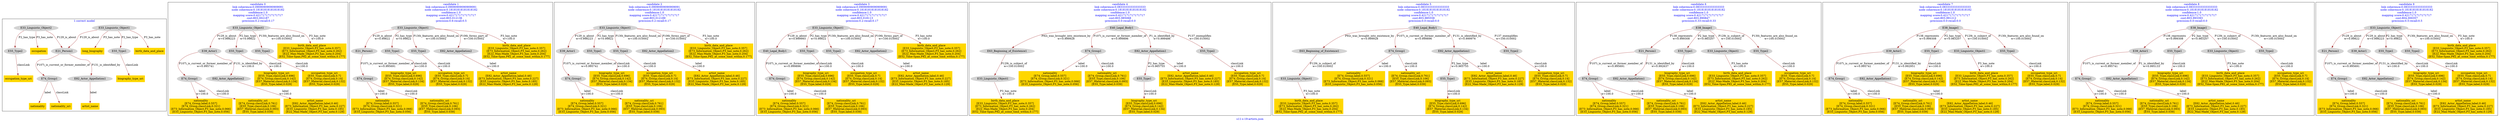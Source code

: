 digraph n0 {
fontcolor="blue"
remincross="true"
label="s11-s-19-artists.json"
subgraph cluster_0 {
label="1-correct model"
n2[style="filled",color="white",fillcolor="lightgray",label="E21_Person1"];
n3[style="filled",color="white",fillcolor="lightgray",label="E74_Group1"];
n4[style="filled",color="white",fillcolor="lightgray",label="E82_Actor_Appellation1"];
n5[style="filled",color="white",fillcolor="lightgray",label="E33_Linguistic_Object1"];
n6[style="filled",color="white",fillcolor="lightgray",label="E55_Type1"];
n7[shape="plaintext",style="filled",fillcolor="gold",label="birth_data_and_place"];
n8[shape="plaintext",style="filled",fillcolor="gold",label="long_biography"];
n9[style="filled",color="white",fillcolor="lightgray",label="E33_Linguistic_Object2"];
n10[style="filled",color="white",fillcolor="lightgray",label="E55_Type2"];
n11[shape="plaintext",style="filled",fillcolor="gold",label="occupation"];
n12[shape="plaintext",style="filled",fillcolor="gold",label="biography_type_uri"];
n13[shape="plaintext",style="filled",fillcolor="gold",label="occupation_type_uri"];
n14[shape="plaintext",style="filled",fillcolor="gold",label="nationality_uri"];
n15[shape="plaintext",style="filled",fillcolor="gold",label="nationality"];
n16[shape="plaintext",style="filled",fillcolor="gold",label="artist_name"];
}
subgraph cluster_1 {
label="candidate 0\nlink coherence:0.09090909090909091\nnode coherence:0.18181818181818182\nconfidence:1.0\nmapping score:0.4217171717171717\ncost:803.002187\n-precision:0.2-recall:0.17"
n18[style="filled",color="white",fillcolor="lightgray",label="E33_Linguistic_Object1"];
n19[style="filled",color="white",fillcolor="lightgray",label="E39_Actor1"];
n20[style="filled",color="white",fillcolor="lightgray",label="E55_Type1"];
n21[style="filled",color="white",fillcolor="lightgray",label="E74_Group1"];
n22[style="filled",color="white",fillcolor="lightgray",label="E55_Type2"];
n23[style="filled",color="white",fillcolor="lightgray",label="E82_Actor_Appellation2"];
n24[shape="plaintext",style="filled",fillcolor="gold",label="nationality\n[E74_Group,label,0.557]\n[E74_Group,classLink,0.321]\n[E73_Information_Object,P3_has_note,0.066]\n[E33_Linguistic_Object,P3_has_note,0.056]"];
n25[shape="plaintext",style="filled",fillcolor="gold",label="birth_data_and_place\n[E33_Linguistic_Object,P3_has_note,0.357]\n[E73_Information_Object,P3_has_note,0.262]\n[E22_Man-Made_Object,P3_has_note,0.204]\n[E52_Time-Span,P82_at_some_time_within,0.177]"];
n26[shape="plaintext",style="filled",fillcolor="gold",label="artist_name\n[E82_Actor_Appellation,label,0.46]\n[E73_Information_Object,P3_has_note,0.227]\n[E33_Linguistic_Object,P3_has_note,0.185]\n[E22_Man-Made_Object,P3_has_note,0.129]"];
n27[shape="plaintext",style="filled",fillcolor="gold",label="nationality_uri\n[E74_Group,classLink,0.761]\n[E55_Type,classLink,0.106]\n[E57_Material,classLink,0.093]\n[E55_Type,label,0.039]"];
n28[shape="plaintext",style="filled",fillcolor="gold",label="biography_type_uri\n[E55_Type,classLink,0.696]\n[E74_Group,classLink,0.142]\n[E57_Material,classLink,0.134]\n[E55_Type,label,0.029]"];
n29[shape="plaintext",style="filled",fillcolor="gold",label="occupation_type_uri\n[E55_Type,classLink,0.7]\n[E74_Group,classLink,0.14]\n[E57_Material,classLink,0.132]\n[E55_Type,label,0.029]"];
}
subgraph cluster_2 {
label="candidate 1\nlink coherence:0.09090909090909091\nnode coherence:0.18181818181818182\nconfidence:1.0\nmapping score:0.4217171717171717\ncost:803.012136\n-precision:0.6-recall:0.5"
n31[style="filled",color="white",fillcolor="lightgray",label="E21_Person1"];
n32[style="filled",color="white",fillcolor="lightgray",label="E74_Group1"];
n33[style="filled",color="white",fillcolor="lightgray",label="E33_Linguistic_Object1"];
n34[style="filled",color="white",fillcolor="lightgray",label="E55_Type1"];
n35[style="filled",color="white",fillcolor="lightgray",label="E55_Type2"];
n36[style="filled",color="white",fillcolor="lightgray",label="E82_Actor_Appellation2"];
n37[shape="plaintext",style="filled",fillcolor="gold",label="nationality\n[E74_Group,label,0.557]\n[E74_Group,classLink,0.321]\n[E73_Information_Object,P3_has_note,0.066]\n[E33_Linguistic_Object,P3_has_note,0.056]"];
n38[shape="plaintext",style="filled",fillcolor="gold",label="birth_data_and_place\n[E33_Linguistic_Object,P3_has_note,0.357]\n[E73_Information_Object,P3_has_note,0.262]\n[E22_Man-Made_Object,P3_has_note,0.204]\n[E52_Time-Span,P82_at_some_time_within,0.177]"];
n39[shape="plaintext",style="filled",fillcolor="gold",label="artist_name\n[E82_Actor_Appellation,label,0.46]\n[E73_Information_Object,P3_has_note,0.227]\n[E33_Linguistic_Object,P3_has_note,0.185]\n[E22_Man-Made_Object,P3_has_note,0.129]"];
n40[shape="plaintext",style="filled",fillcolor="gold",label="nationality_uri\n[E74_Group,classLink,0.761]\n[E55_Type,classLink,0.106]\n[E57_Material,classLink,0.093]\n[E55_Type,label,0.039]"];
n41[shape="plaintext",style="filled",fillcolor="gold",label="biography_type_uri\n[E55_Type,classLink,0.696]\n[E74_Group,classLink,0.142]\n[E57_Material,classLink,0.134]\n[E55_Type,label,0.029]"];
n42[shape="plaintext",style="filled",fillcolor="gold",label="occupation_type_uri\n[E55_Type,classLink,0.7]\n[E74_Group,classLink,0.14]\n[E57_Material,classLink,0.132]\n[E55_Type,label,0.029]"];
}
subgraph cluster_3 {
label="candidate 2\nlink coherence:0.09090909090909091\nnode coherence:0.18181818181818182\nconfidence:1.0\nmapping score:0.4217171717171717\ncost:803.012189\n-precision:0.2-recall:0.17"
n44[style="filled",color="white",fillcolor="lightgray",label="E33_Linguistic_Object1"];
n45[style="filled",color="white",fillcolor="lightgray",label="E39_Actor1"];
n46[style="filled",color="white",fillcolor="lightgray",label="E55_Type1"];
n47[style="filled",color="white",fillcolor="lightgray",label="E74_Group1"];
n48[style="filled",color="white",fillcolor="lightgray",label="E55_Type2"];
n49[style="filled",color="white",fillcolor="lightgray",label="E82_Actor_Appellation2"];
n50[shape="plaintext",style="filled",fillcolor="gold",label="nationality\n[E74_Group,label,0.557]\n[E74_Group,classLink,0.321]\n[E73_Information_Object,P3_has_note,0.066]\n[E33_Linguistic_Object,P3_has_note,0.056]"];
n51[shape="plaintext",style="filled",fillcolor="gold",label="birth_data_and_place\n[E33_Linguistic_Object,P3_has_note,0.357]\n[E73_Information_Object,P3_has_note,0.262]\n[E22_Man-Made_Object,P3_has_note,0.204]\n[E52_Time-Span,P82_at_some_time_within,0.177]"];
n52[shape="plaintext",style="filled",fillcolor="gold",label="artist_name\n[E82_Actor_Appellation,label,0.46]\n[E73_Information_Object,P3_has_note,0.227]\n[E33_Linguistic_Object,P3_has_note,0.185]\n[E22_Man-Made_Object,P3_has_note,0.129]"];
n53[shape="plaintext",style="filled",fillcolor="gold",label="nationality_uri\n[E74_Group,classLink,0.761]\n[E55_Type,classLink,0.106]\n[E57_Material,classLink,0.093]\n[E55_Type,label,0.039]"];
n54[shape="plaintext",style="filled",fillcolor="gold",label="biography_type_uri\n[E55_Type,classLink,0.696]\n[E74_Group,classLink,0.142]\n[E57_Material,classLink,0.134]\n[E55_Type,label,0.029]"];
n55[shape="plaintext",style="filled",fillcolor="gold",label="occupation_type_uri\n[E55_Type,classLink,0.7]\n[E74_Group,classLink,0.14]\n[E57_Material,classLink,0.132]\n[E55_Type,label,0.029]"];
}
subgraph cluster_4 {
label="candidate 3\nlink coherence:0.09090909090909091\nnode coherence:0.18181818181818182\nconfidence:1.0\nmapping score:0.4217171717171717\ncost:803.018113\n-precision:0.2-recall:0.17"
n57[style="filled",color="white",fillcolor="lightgray",label="E33_Linguistic_Object1"];
n58[style="filled",color="white",fillcolor="lightgray",label="E40_Legal_Body1"];
n59[style="filled",color="white",fillcolor="lightgray",label="E55_Type1"];
n60[style="filled",color="white",fillcolor="lightgray",label="E74_Group1"];
n61[style="filled",color="white",fillcolor="lightgray",label="E55_Type2"];
n62[style="filled",color="white",fillcolor="lightgray",label="E82_Actor_Appellation2"];
n63[shape="plaintext",style="filled",fillcolor="gold",label="nationality\n[E74_Group,label,0.557]\n[E74_Group,classLink,0.321]\n[E73_Information_Object,P3_has_note,0.066]\n[E33_Linguistic_Object,P3_has_note,0.056]"];
n64[shape="plaintext",style="filled",fillcolor="gold",label="birth_data_and_place\n[E33_Linguistic_Object,P3_has_note,0.357]\n[E73_Information_Object,P3_has_note,0.262]\n[E22_Man-Made_Object,P3_has_note,0.204]\n[E52_Time-Span,P82_at_some_time_within,0.177]"];
n65[shape="plaintext",style="filled",fillcolor="gold",label="artist_name\n[E82_Actor_Appellation,label,0.46]\n[E73_Information_Object,P3_has_note,0.227]\n[E33_Linguistic_Object,P3_has_note,0.185]\n[E22_Man-Made_Object,P3_has_note,0.129]"];
n66[shape="plaintext",style="filled",fillcolor="gold",label="nationality_uri\n[E74_Group,classLink,0.761]\n[E55_Type,classLink,0.106]\n[E57_Material,classLink,0.093]\n[E55_Type,label,0.039]"];
n67[shape="plaintext",style="filled",fillcolor="gold",label="biography_type_uri\n[E55_Type,classLink,0.696]\n[E74_Group,classLink,0.142]\n[E57_Material,classLink,0.134]\n[E55_Type,label,0.029]"];
n68[shape="plaintext",style="filled",fillcolor="gold",label="occupation_type_uri\n[E55_Type,classLink,0.7]\n[E74_Group,classLink,0.14]\n[E57_Material,classLink,0.132]\n[E55_Type,label,0.029]"];
}
subgraph cluster_5 {
label="candidate 4\nlink coherence:0.08333333333333333\nnode coherence:0.18181818181818182\nconfidence:1.0\nmapping score:0.4217171717171717\ncost:803.985068\n-precision:0.0-recall:0.0"
n70[style="filled",color="white",fillcolor="lightgray",label="E40_Legal_Body1"];
n71[style="filled",color="white",fillcolor="lightgray",label="E63_Beginning_of_Existence1"];
n72[style="filled",color="white",fillcolor="lightgray",label="E74_Group1"];
n73[style="filled",color="white",fillcolor="lightgray",label="E82_Actor_Appellation1"];
n74[style="filled",color="white",fillcolor="lightgray",label="E55_Type1"];
n75[style="filled",color="white",fillcolor="lightgray",label="E55_Type2"];
n76[style="filled",color="white",fillcolor="lightgray",label="E33_Linguistic_Object1"];
n77[shape="plaintext",style="filled",fillcolor="gold",label="nationality\n[E74_Group,label,0.557]\n[E74_Group,classLink,0.321]\n[E73_Information_Object,P3_has_note,0.066]\n[E33_Linguistic_Object,P3_has_note,0.056]"];
n78[shape="plaintext",style="filled",fillcolor="gold",label="birth_data_and_place\n[E33_Linguistic_Object,P3_has_note,0.357]\n[E73_Information_Object,P3_has_note,0.262]\n[E22_Man-Made_Object,P3_has_note,0.204]\n[E52_Time-Span,P82_at_some_time_within,0.177]"];
n79[shape="plaintext",style="filled",fillcolor="gold",label="artist_name\n[E82_Actor_Appellation,label,0.46]\n[E73_Information_Object,P3_has_note,0.227]\n[E33_Linguistic_Object,P3_has_note,0.185]\n[E22_Man-Made_Object,P3_has_note,0.129]"];
n80[shape="plaintext",style="filled",fillcolor="gold",label="nationality_uri\n[E74_Group,classLink,0.761]\n[E55_Type,classLink,0.106]\n[E57_Material,classLink,0.093]\n[E55_Type,label,0.039]"];
n81[shape="plaintext",style="filled",fillcolor="gold",label="biography_type_uri\n[E55_Type,classLink,0.696]\n[E74_Group,classLink,0.142]\n[E57_Material,classLink,0.134]\n[E55_Type,label,0.029]"];
n82[shape="plaintext",style="filled",fillcolor="gold",label="occupation_type_uri\n[E55_Type,classLink,0.7]\n[E74_Group,classLink,0.14]\n[E57_Material,classLink,0.132]\n[E55_Type,label,0.029]"];
}
subgraph cluster_6 {
label="candidate 5\nlink coherence:0.08333333333333333\nnode coherence:0.18181818181818182\nconfidence:1.0\nmapping score:0.4217171717171717\ncost:803.985558\n-precision:0.0-recall:0.0"
n84[style="filled",color="white",fillcolor="lightgray",label="E40_Legal_Body1"];
n85[style="filled",color="white",fillcolor="lightgray",label="E63_Beginning_of_Existence1"];
n86[style="filled",color="white",fillcolor="lightgray",label="E74_Group1"];
n87[style="filled",color="white",fillcolor="lightgray",label="E82_Actor_Appellation1"];
n88[style="filled",color="white",fillcolor="lightgray",label="E55_Type1"];
n89[style="filled",color="white",fillcolor="lightgray",label="E55_Type2"];
n90[style="filled",color="white",fillcolor="lightgray",label="E33_Linguistic_Object1"];
n91[shape="plaintext",style="filled",fillcolor="gold",label="nationality\n[E74_Group,label,0.557]\n[E74_Group,classLink,0.321]\n[E73_Information_Object,P3_has_note,0.066]\n[E33_Linguistic_Object,P3_has_note,0.056]"];
n92[shape="plaintext",style="filled",fillcolor="gold",label="birth_data_and_place\n[E33_Linguistic_Object,P3_has_note,0.357]\n[E73_Information_Object,P3_has_note,0.262]\n[E22_Man-Made_Object,P3_has_note,0.204]\n[E52_Time-Span,P82_at_some_time_within,0.177]"];
n93[shape="plaintext",style="filled",fillcolor="gold",label="artist_name\n[E82_Actor_Appellation,label,0.46]\n[E73_Information_Object,P3_has_note,0.227]\n[E33_Linguistic_Object,P3_has_note,0.185]\n[E22_Man-Made_Object,P3_has_note,0.129]"];
n94[shape="plaintext",style="filled",fillcolor="gold",label="nationality_uri\n[E74_Group,classLink,0.761]\n[E55_Type,classLink,0.106]\n[E57_Material,classLink,0.093]\n[E55_Type,label,0.039]"];
n95[shape="plaintext",style="filled",fillcolor="gold",label="biography_type_uri\n[E55_Type,classLink,0.696]\n[E74_Group,classLink,0.142]\n[E57_Material,classLink,0.134]\n[E55_Type,label,0.029]"];
n96[shape="plaintext",style="filled",fillcolor="gold",label="occupation_type_uri\n[E55_Type,classLink,0.7]\n[E74_Group,classLink,0.14]\n[E57_Material,classLink,0.132]\n[E55_Type,label,0.029]"];
}
subgraph cluster_7 {
label="candidate 6\nlink coherence:0.08333333333333333\nnode coherence:0.18181818181818182\nconfidence:1.0\nmapping score:0.4217171717171717\ncost:803.990847\n-precision:0.33-recall:0.33"
n98[style="filled",color="white",fillcolor="lightgray",label="E21_Person1"];
n99[style="filled",color="white",fillcolor="lightgray",label="E74_Group1"];
n100[style="filled",color="white",fillcolor="lightgray",label="E82_Actor_Appellation1"];
n101[style="filled",color="white",fillcolor="lightgray",label="E38_Image1"];
n102[style="filled",color="white",fillcolor="lightgray",label="E55_Type1"];
n103[style="filled",color="white",fillcolor="lightgray",label="E33_Linguistic_Object1"];
n104[style="filled",color="white",fillcolor="lightgray",label="E55_Type2"];
n105[shape="plaintext",style="filled",fillcolor="gold",label="nationality\n[E74_Group,label,0.557]\n[E74_Group,classLink,0.321]\n[E73_Information_Object,P3_has_note,0.066]\n[E33_Linguistic_Object,P3_has_note,0.056]"];
n106[shape="plaintext",style="filled",fillcolor="gold",label="birth_data_and_place\n[E33_Linguistic_Object,P3_has_note,0.357]\n[E73_Information_Object,P3_has_note,0.262]\n[E22_Man-Made_Object,P3_has_note,0.204]\n[E52_Time-Span,P82_at_some_time_within,0.177]"];
n107[shape="plaintext",style="filled",fillcolor="gold",label="artist_name\n[E82_Actor_Appellation,label,0.46]\n[E73_Information_Object,P3_has_note,0.227]\n[E33_Linguistic_Object,P3_has_note,0.185]\n[E22_Man-Made_Object,P3_has_note,0.129]"];
n108[shape="plaintext",style="filled",fillcolor="gold",label="nationality_uri\n[E74_Group,classLink,0.761]\n[E55_Type,classLink,0.106]\n[E57_Material,classLink,0.093]\n[E55_Type,label,0.039]"];
n109[shape="plaintext",style="filled",fillcolor="gold",label="biography_type_uri\n[E55_Type,classLink,0.696]\n[E74_Group,classLink,0.142]\n[E57_Material,classLink,0.134]\n[E55_Type,label,0.029]"];
n110[shape="plaintext",style="filled",fillcolor="gold",label="occupation_type_uri\n[E55_Type,classLink,0.7]\n[E74_Group,classLink,0.14]\n[E57_Material,classLink,0.132]\n[E55_Type,label,0.029]"];
}
subgraph cluster_8 {
label="candidate 7\nlink coherence:0.08333333333333333\nnode coherence:0.18181818181818182\nconfidence:1.0\nmapping score:0.4217171717171717\ncost:803.991212\n-precision:0.0-recall:0.0"
n112[style="filled",color="white",fillcolor="lightgray",label="E38_Image1"];
n113[style="filled",color="white",fillcolor="lightgray",label="E39_Actor1"];
n114[style="filled",color="white",fillcolor="lightgray",label="E55_Type1"];
n115[style="filled",color="white",fillcolor="lightgray",label="E74_Group1"];
n116[style="filled",color="white",fillcolor="lightgray",label="E82_Actor_Appellation1"];
n117[style="filled",color="white",fillcolor="lightgray",label="E33_Linguistic_Object1"];
n118[style="filled",color="white",fillcolor="lightgray",label="E55_Type2"];
n119[shape="plaintext",style="filled",fillcolor="gold",label="nationality\n[E74_Group,label,0.557]\n[E74_Group,classLink,0.321]\n[E73_Information_Object,P3_has_note,0.066]\n[E33_Linguistic_Object,P3_has_note,0.056]"];
n120[shape="plaintext",style="filled",fillcolor="gold",label="birth_data_and_place\n[E33_Linguistic_Object,P3_has_note,0.357]\n[E73_Information_Object,P3_has_note,0.262]\n[E22_Man-Made_Object,P3_has_note,0.204]\n[E52_Time-Span,P82_at_some_time_within,0.177]"];
n121[shape="plaintext",style="filled",fillcolor="gold",label="artist_name\n[E82_Actor_Appellation,label,0.46]\n[E73_Information_Object,P3_has_note,0.227]\n[E33_Linguistic_Object,P3_has_note,0.185]\n[E22_Man-Made_Object,P3_has_note,0.129]"];
n122[shape="plaintext",style="filled",fillcolor="gold",label="nationality_uri\n[E74_Group,classLink,0.761]\n[E55_Type,classLink,0.106]\n[E57_Material,classLink,0.093]\n[E55_Type,label,0.039]"];
n123[shape="plaintext",style="filled",fillcolor="gold",label="biography_type_uri\n[E55_Type,classLink,0.696]\n[E74_Group,classLink,0.142]\n[E57_Material,classLink,0.134]\n[E55_Type,label,0.029]"];
n124[shape="plaintext",style="filled",fillcolor="gold",label="occupation_type_uri\n[E55_Type,classLink,0.7]\n[E74_Group,classLink,0.14]\n[E57_Material,classLink,0.132]\n[E55_Type,label,0.029]"];
}
subgraph cluster_9 {
label="candidate 8\nlink coherence:0.08333333333333333\nnode coherence:0.18181818181818182\nconfidence:1.0\nmapping score:0.4217171717171717\ncost:803.993393\n-precision:0.0-recall:0.0"
n126[style="filled",color="white",fillcolor="lightgray",label="E38_Image1"];
n127[style="filled",color="white",fillcolor="lightgray",label="E39_Actor1"];
n128[style="filled",color="white",fillcolor="lightgray",label="E55_Type1"];
n129[style="filled",color="white",fillcolor="lightgray",label="E74_Group1"];
n130[style="filled",color="white",fillcolor="lightgray",label="E82_Actor_Appellation1"];
n131[style="filled",color="white",fillcolor="lightgray",label="E33_Linguistic_Object1"];
n132[style="filled",color="white",fillcolor="lightgray",label="E55_Type2"];
n133[shape="plaintext",style="filled",fillcolor="gold",label="nationality\n[E74_Group,label,0.557]\n[E74_Group,classLink,0.321]\n[E73_Information_Object,P3_has_note,0.066]\n[E33_Linguistic_Object,P3_has_note,0.056]"];
n134[shape="plaintext",style="filled",fillcolor="gold",label="birth_data_and_place\n[E33_Linguistic_Object,P3_has_note,0.357]\n[E73_Information_Object,P3_has_note,0.262]\n[E22_Man-Made_Object,P3_has_note,0.204]\n[E52_Time-Span,P82_at_some_time_within,0.177]"];
n135[shape="plaintext",style="filled",fillcolor="gold",label="artist_name\n[E82_Actor_Appellation,label,0.46]\n[E73_Information_Object,P3_has_note,0.227]\n[E33_Linguistic_Object,P3_has_note,0.185]\n[E22_Man-Made_Object,P3_has_note,0.129]"];
n136[shape="plaintext",style="filled",fillcolor="gold",label="nationality_uri\n[E74_Group,classLink,0.761]\n[E55_Type,classLink,0.106]\n[E57_Material,classLink,0.093]\n[E55_Type,label,0.039]"];
n137[shape="plaintext",style="filled",fillcolor="gold",label="biography_type_uri\n[E55_Type,classLink,0.696]\n[E74_Group,classLink,0.142]\n[E57_Material,classLink,0.134]\n[E55_Type,label,0.029]"];
n138[shape="plaintext",style="filled",fillcolor="gold",label="occupation_type_uri\n[E55_Type,classLink,0.7]\n[E74_Group,classLink,0.14]\n[E57_Material,classLink,0.132]\n[E55_Type,label,0.029]"];
}
subgraph cluster_10 {
label="candidate 9\nlink coherence:0.08333333333333333\nnode coherence:0.18181818181818182\nconfidence:1.0\nmapping score:0.4217171717171717\ncost:804.000357\n-precision:0.5-recall:0.5"
n140[style="filled",color="white",fillcolor="lightgray",label="E21_Person1"];
n141[style="filled",color="white",fillcolor="lightgray",label="E74_Group1"];
n142[style="filled",color="white",fillcolor="lightgray",label="E33_Linguistic_Object1"];
n143[style="filled",color="white",fillcolor="lightgray",label="E39_Actor1"];
n144[style="filled",color="white",fillcolor="lightgray",label="E55_Type1"];
n145[style="filled",color="white",fillcolor="lightgray",label="E55_Type2"];
n146[style="filled",color="white",fillcolor="lightgray",label="E82_Actor_Appellation2"];
n147[shape="plaintext",style="filled",fillcolor="gold",label="nationality\n[E74_Group,label,0.557]\n[E74_Group,classLink,0.321]\n[E73_Information_Object,P3_has_note,0.066]\n[E33_Linguistic_Object,P3_has_note,0.056]"];
n148[shape="plaintext",style="filled",fillcolor="gold",label="birth_data_and_place\n[E33_Linguistic_Object,P3_has_note,0.357]\n[E73_Information_Object,P3_has_note,0.262]\n[E22_Man-Made_Object,P3_has_note,0.204]\n[E52_Time-Span,P82_at_some_time_within,0.177]"];
n149[shape="plaintext",style="filled",fillcolor="gold",label="artist_name\n[E82_Actor_Appellation,label,0.46]\n[E73_Information_Object,P3_has_note,0.227]\n[E33_Linguistic_Object,P3_has_note,0.185]\n[E22_Man-Made_Object,P3_has_note,0.129]"];
n150[shape="plaintext",style="filled",fillcolor="gold",label="nationality_uri\n[E74_Group,classLink,0.761]\n[E55_Type,classLink,0.106]\n[E57_Material,classLink,0.093]\n[E55_Type,label,0.039]"];
n151[shape="plaintext",style="filled",fillcolor="gold",label="biography_type_uri\n[E55_Type,classLink,0.696]\n[E74_Group,classLink,0.142]\n[E57_Material,classLink,0.134]\n[E55_Type,label,0.029]"];
n152[shape="plaintext",style="filled",fillcolor="gold",label="occupation_type_uri\n[E55_Type,classLink,0.7]\n[E74_Group,classLink,0.14]\n[E57_Material,classLink,0.132]\n[E55_Type,label,0.029]"];
}
n2 -> n3[color="brown",fontcolor="black",label="P107i_is_current_or_former_member_of"]
n2 -> n4[color="brown",fontcolor="black",label="P131_is_identified_by"]
n5 -> n2[color="brown",fontcolor="black",label="P129_is_about"]
n5 -> n6[color="brown",fontcolor="black",label="P2_has_type"]
n5 -> n7[color="brown",fontcolor="black",label="P3_has_note"]
n5 -> n8[color="brown",fontcolor="black",label="P3_has_note"]
n9 -> n2[color="brown",fontcolor="black",label="P129_is_about"]
n9 -> n10[color="brown",fontcolor="black",label="P2_has_type"]
n9 -> n11[color="brown",fontcolor="black",label="P3_has_note"]
n6 -> n12[color="brown",fontcolor="black",label="classLink"]
n10 -> n13[color="brown",fontcolor="black",label="classLink"]
n3 -> n14[color="brown",fontcolor="black",label="classLink"]
n3 -> n15[color="brown",fontcolor="black",label="label"]
n4 -> n16[color="brown",fontcolor="black",label="label"]
n18 -> n19[color="brown",fontcolor="black",label="P129_is_about\nw=0.998223"]
n18 -> n20[color="brown",fontcolor="black",label="P2_has_type\nw=0.99822"]
n19 -> n21[color="brown",fontcolor="black",label="P107i_is_current_or_former_member_of\nw=0.995741"]
n18 -> n22[color="brown",fontcolor="black",label="P130i_features_are_also_found_on\nw=100.010002"]
n19 -> n23[color="brown",fontcolor="black",label="P131_is_identified_by\nw=100.0"]
n21 -> n24[color="brown",fontcolor="black",label="label\nw=100.0"]
n18 -> n25[color="brown",fontcolor="black",label="P3_has_note\nw=100.0"]
n23 -> n26[color="brown",fontcolor="black",label="label\nw=100.0"]
n21 -> n27[color="brown",fontcolor="black",label="classLink\nw=100.0"]
n20 -> n28[color="brown",fontcolor="black",label="classLink\nw=100.0"]
n22 -> n29[color="brown",fontcolor="black",label="classLink\nw=100.0"]
n31 -> n32[color="brown",fontcolor="black",label="P107i_is_current_or_former_member_of\nw=0.995691"]
n33 -> n31[color="brown",fontcolor="black",label="P129_is_about\nw=0.99822"]
n33 -> n34[color="brown",fontcolor="black",label="P2_has_type\nw=0.99822"]
n33 -> n35[color="brown",fontcolor="black",label="P130i_features_are_also_found_on\nw=100.010002"]
n33 -> n36[color="brown",fontcolor="black",label="P106i_forms_part_of\nw=100.010002"]
n32 -> n37[color="brown",fontcolor="black",label="label\nw=100.0"]
n33 -> n38[color="brown",fontcolor="black",label="P3_has_note\nw=100.0"]
n36 -> n39[color="brown",fontcolor="black",label="label\nw=100.0"]
n32 -> n40[color="brown",fontcolor="black",label="classLink\nw=100.0"]
n34 -> n41[color="brown",fontcolor="black",label="classLink\nw=100.0"]
n35 -> n42[color="brown",fontcolor="black",label="classLink\nw=100.0"]
n44 -> n45[color="brown",fontcolor="black",label="P129_is_about\nw=0.998223"]
n44 -> n46[color="brown",fontcolor="black",label="P2_has_type\nw=0.99822"]
n45 -> n47[color="brown",fontcolor="black",label="P107i_is_current_or_former_member_of\nw=0.995741"]
n44 -> n48[color="brown",fontcolor="black",label="P130i_features_are_also_found_on\nw=100.010002"]
n44 -> n49[color="brown",fontcolor="black",label="P106i_forms_part_of\nw=100.010002"]
n47 -> n50[color="brown",fontcolor="black",label="label\nw=100.0"]
n44 -> n51[color="brown",fontcolor="black",label="P3_has_note\nw=100.0"]
n49 -> n52[color="brown",fontcolor="black",label="label\nw=100.0"]
n47 -> n53[color="brown",fontcolor="black",label="classLink\nw=100.0"]
n46 -> n54[color="brown",fontcolor="black",label="classLink\nw=100.0"]
n48 -> n55[color="brown",fontcolor="black",label="classLink\nw=100.0"]
n57 -> n58[color="brown",fontcolor="black",label="P129_is_about\nw=0.999993"]
n57 -> n59[color="brown",fontcolor="black",label="P2_has_type\nw=0.99822"]
n58 -> n60[color="brown",fontcolor="black",label="P107i_is_current_or_former_member_of\nw=0.999896"]
n57 -> n61[color="brown",fontcolor="black",label="P130i_features_are_also_found_on\nw=100.010002"]
n57 -> n62[color="brown",fontcolor="black",label="P106i_forms_part_of\nw=100.010002"]
n60 -> n63[color="brown",fontcolor="black",label="label\nw=100.0"]
n57 -> n64[color="brown",fontcolor="black",label="P3_has_note\nw=100.0"]
n62 -> n65[color="brown",fontcolor="black",label="label\nw=100.0"]
n60 -> n66[color="brown",fontcolor="black",label="classLink\nw=100.0"]
n59 -> n67[color="brown",fontcolor="black",label="classLink\nw=100.0"]
n61 -> n68[color="brown",fontcolor="black",label="classLink\nw=100.0"]
n70 -> n71[color="brown",fontcolor="black",label="P92i_was_brought_into_existence_by\nw=0.999928"]
n70 -> n72[color="brown",fontcolor="black",label="P107i_is_current_or_former_member_of\nw=0.999896"]
n70 -> n73[color="brown",fontcolor="black",label="P1_is_identified_by\nw=0.999486"]
n73 -> n74[color="brown",fontcolor="black",label="P2_has_type\nw=0.965755"]
n70 -> n75[color="brown",fontcolor="black",label="P137_exemplifies\nw=100.010002"]
n71 -> n76[color="brown",fontcolor="black",label="P129i_is_subject_of\nw=100.010002"]
n72 -> n77[color="brown",fontcolor="black",label="label\nw=100.0"]
n76 -> n78[color="brown",fontcolor="black",label="P3_has_note\nw=100.0"]
n73 -> n79[color="brown",fontcolor="black",label="label\nw=100.0"]
n72 -> n80[color="brown",fontcolor="black",label="classLink\nw=100.0"]
n74 -> n81[color="brown",fontcolor="black",label="classLink\nw=100.0"]
n75 -> n82[color="brown",fontcolor="black",label="classLink\nw=100.0"]
n84 -> n85[color="brown",fontcolor="black",label="P92i_was_brought_into_existence_by\nw=0.999928"]
n84 -> n86[color="brown",fontcolor="black",label="P107i_is_current_or_former_member_of\nw=0.999896"]
n84 -> n87[color="brown",fontcolor="black",label="P131_is_identified_by\nw=0.999976"]
n87 -> n88[color="brown",fontcolor="black",label="P2_has_type\nw=0.965755"]
n84 -> n89[color="brown",fontcolor="black",label="P137_exemplifies\nw=100.010002"]
n85 -> n90[color="brown",fontcolor="black",label="P129i_is_subject_of\nw=100.010002"]
n86 -> n91[color="brown",fontcolor="black",label="label\nw=100.0"]
n90 -> n92[color="brown",fontcolor="black",label="P3_has_note\nw=100.0"]
n87 -> n93[color="brown",fontcolor="black",label="label\nw=100.0"]
n86 -> n94[color="brown",fontcolor="black",label="classLink\nw=100.0"]
n88 -> n95[color="brown",fontcolor="black",label="classLink\nw=100.0"]
n89 -> n96[color="brown",fontcolor="black",label="classLink\nw=100.0"]
n98 -> n99[color="brown",fontcolor="black",label="P107i_is_current_or_former_member_of\nw=0.995691"]
n98 -> n100[color="brown",fontcolor="black",label="P131_is_identified_by\nw=0.992637"]
n101 -> n98[color="brown",fontcolor="black",label="P138_represents\nw=0.999308"]
n101 -> n102[color="brown",fontcolor="black",label="P2_has_type\nw=0.983207"]
n101 -> n103[color="brown",fontcolor="black",label="P129i_is_subject_of\nw=100.010002"]
n101 -> n104[color="brown",fontcolor="black",label="P130i_features_are_also_found_on\nw=100.010002"]
n99 -> n105[color="brown",fontcolor="black",label="label\nw=100.0"]
n103 -> n106[color="brown",fontcolor="black",label="P3_has_note\nw=100.0"]
n100 -> n107[color="brown",fontcolor="black",label="label\nw=100.0"]
n99 -> n108[color="brown",fontcolor="black",label="classLink\nw=100.0"]
n102 -> n109[color="brown",fontcolor="black",label="classLink\nw=100.0"]
n104 -> n110[color="brown",fontcolor="black",label="classLink\nw=100.0"]
n112 -> n113[color="brown",fontcolor="black",label="P138_represents\nw=0.999308"]
n112 -> n114[color="brown",fontcolor="black",label="P2_has_type\nw=0.983207"]
n113 -> n115[color="brown",fontcolor="black",label="P107i_is_current_or_former_member_of\nw=0.995741"]
n113 -> n116[color="brown",fontcolor="black",label="P131_is_identified_by\nw=0.992951"]
n112 -> n117[color="brown",fontcolor="black",label="P129i_is_subject_of\nw=100.010002"]
n112 -> n118[color="brown",fontcolor="black",label="P130i_features_are_also_found_on\nw=100.010002"]
n115 -> n119[color="brown",fontcolor="black",label="label\nw=100.0"]
n117 -> n120[color="brown",fontcolor="black",label="P3_has_note\nw=100.0"]
n116 -> n121[color="brown",fontcolor="black",label="label\nw=100.0"]
n115 -> n122[color="brown",fontcolor="black",label="classLink\nw=100.0"]
n114 -> n123[color="brown",fontcolor="black",label="classLink\nw=100.0"]
n118 -> n124[color="brown",fontcolor="black",label="classLink\nw=100.0"]
n126 -> n127[color="brown",fontcolor="black",label="P138_represents\nw=0.999308"]
n126 -> n128[color="brown",fontcolor="black",label="P2_has_type\nw=0.983207"]
n127 -> n129[color="brown",fontcolor="black",label="P107i_is_current_or_former_member_of\nw=0.995741"]
n127 -> n130[color="brown",fontcolor="black",label="P1_is_identified_by\nw=0.995133"]
n126 -> n131[color="brown",fontcolor="black",label="P129i_is_subject_of\nw=100.010002"]
n126 -> n132[color="brown",fontcolor="black",label="P130i_features_are_also_found_on\nw=100.010002"]
n129 -> n133[color="brown",fontcolor="black",label="label\nw=100.0"]
n131 -> n134[color="brown",fontcolor="black",label="P3_has_note\nw=100.0"]
n130 -> n135[color="brown",fontcolor="black",label="label\nw=100.0"]
n129 -> n136[color="brown",fontcolor="black",label="classLink\nw=100.0"]
n128 -> n137[color="brown",fontcolor="black",label="classLink\nw=100.0"]
n132 -> n138[color="brown",fontcolor="black",label="classLink\nw=100.0"]
n140 -> n141[color="brown",fontcolor="black",label="P107i_is_current_or_former_member_of\nw=0.995691"]
n142 -> n140[color="brown",fontcolor="black",label="P129_is_about\nw=0.99822"]
n142 -> n143[color="brown",fontcolor="black",label="P129_is_about\nw=0.998223"]
n142 -> n144[color="brown",fontcolor="black",label="P2_has_type\nw=0.99822"]
n142 -> n145[color="brown",fontcolor="black",label="P130i_features_are_also_found_on\nw=100.010002"]
n143 -> n146[color="brown",fontcolor="black",label="P131_is_identified_by\nw=100.0"]
n141 -> n147[color="brown",fontcolor="black",label="label\nw=100.0"]
n142 -> n148[color="brown",fontcolor="black",label="P3_has_note\nw=100.0"]
n146 -> n149[color="brown",fontcolor="black",label="label\nw=100.0"]
n141 -> n150[color="brown",fontcolor="black",label="classLink\nw=100.0"]
n144 -> n151[color="brown",fontcolor="black",label="classLink\nw=100.0"]
n145 -> n152[color="brown",fontcolor="black",label="classLink\nw=100.0"]
}
